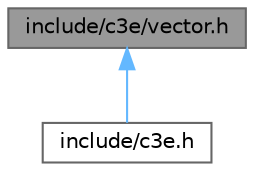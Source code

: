 digraph "include/c3e/vector.h"
{
 // LATEX_PDF_SIZE
  bgcolor="transparent";
  edge [fontname=Helvetica,fontsize=10,labelfontname=Helvetica,labelfontsize=10];
  node [fontname=Helvetica,fontsize=10,shape=box,height=0.2,width=0.4];
  Node1 [id="Node000001",label="include/c3e/vector.h",height=0.2,width=0.4,color="gray40", fillcolor="grey60", style="filled", fontcolor="black",tooltip="Vector operations and utilities for the C3E library."];
  Node1 -> Node2 [id="edge1_Node000001_Node000002",dir="back",color="steelblue1",style="solid",tooltip=" "];
  Node2 [id="Node000002",label="include/c3e.h",height=0.2,width=0.4,color="grey40", fillcolor="white", style="filled",URL="$c3e_8h.html",tooltip="Main header file for the Complex Compute Core Engine (C3E)."];
}
